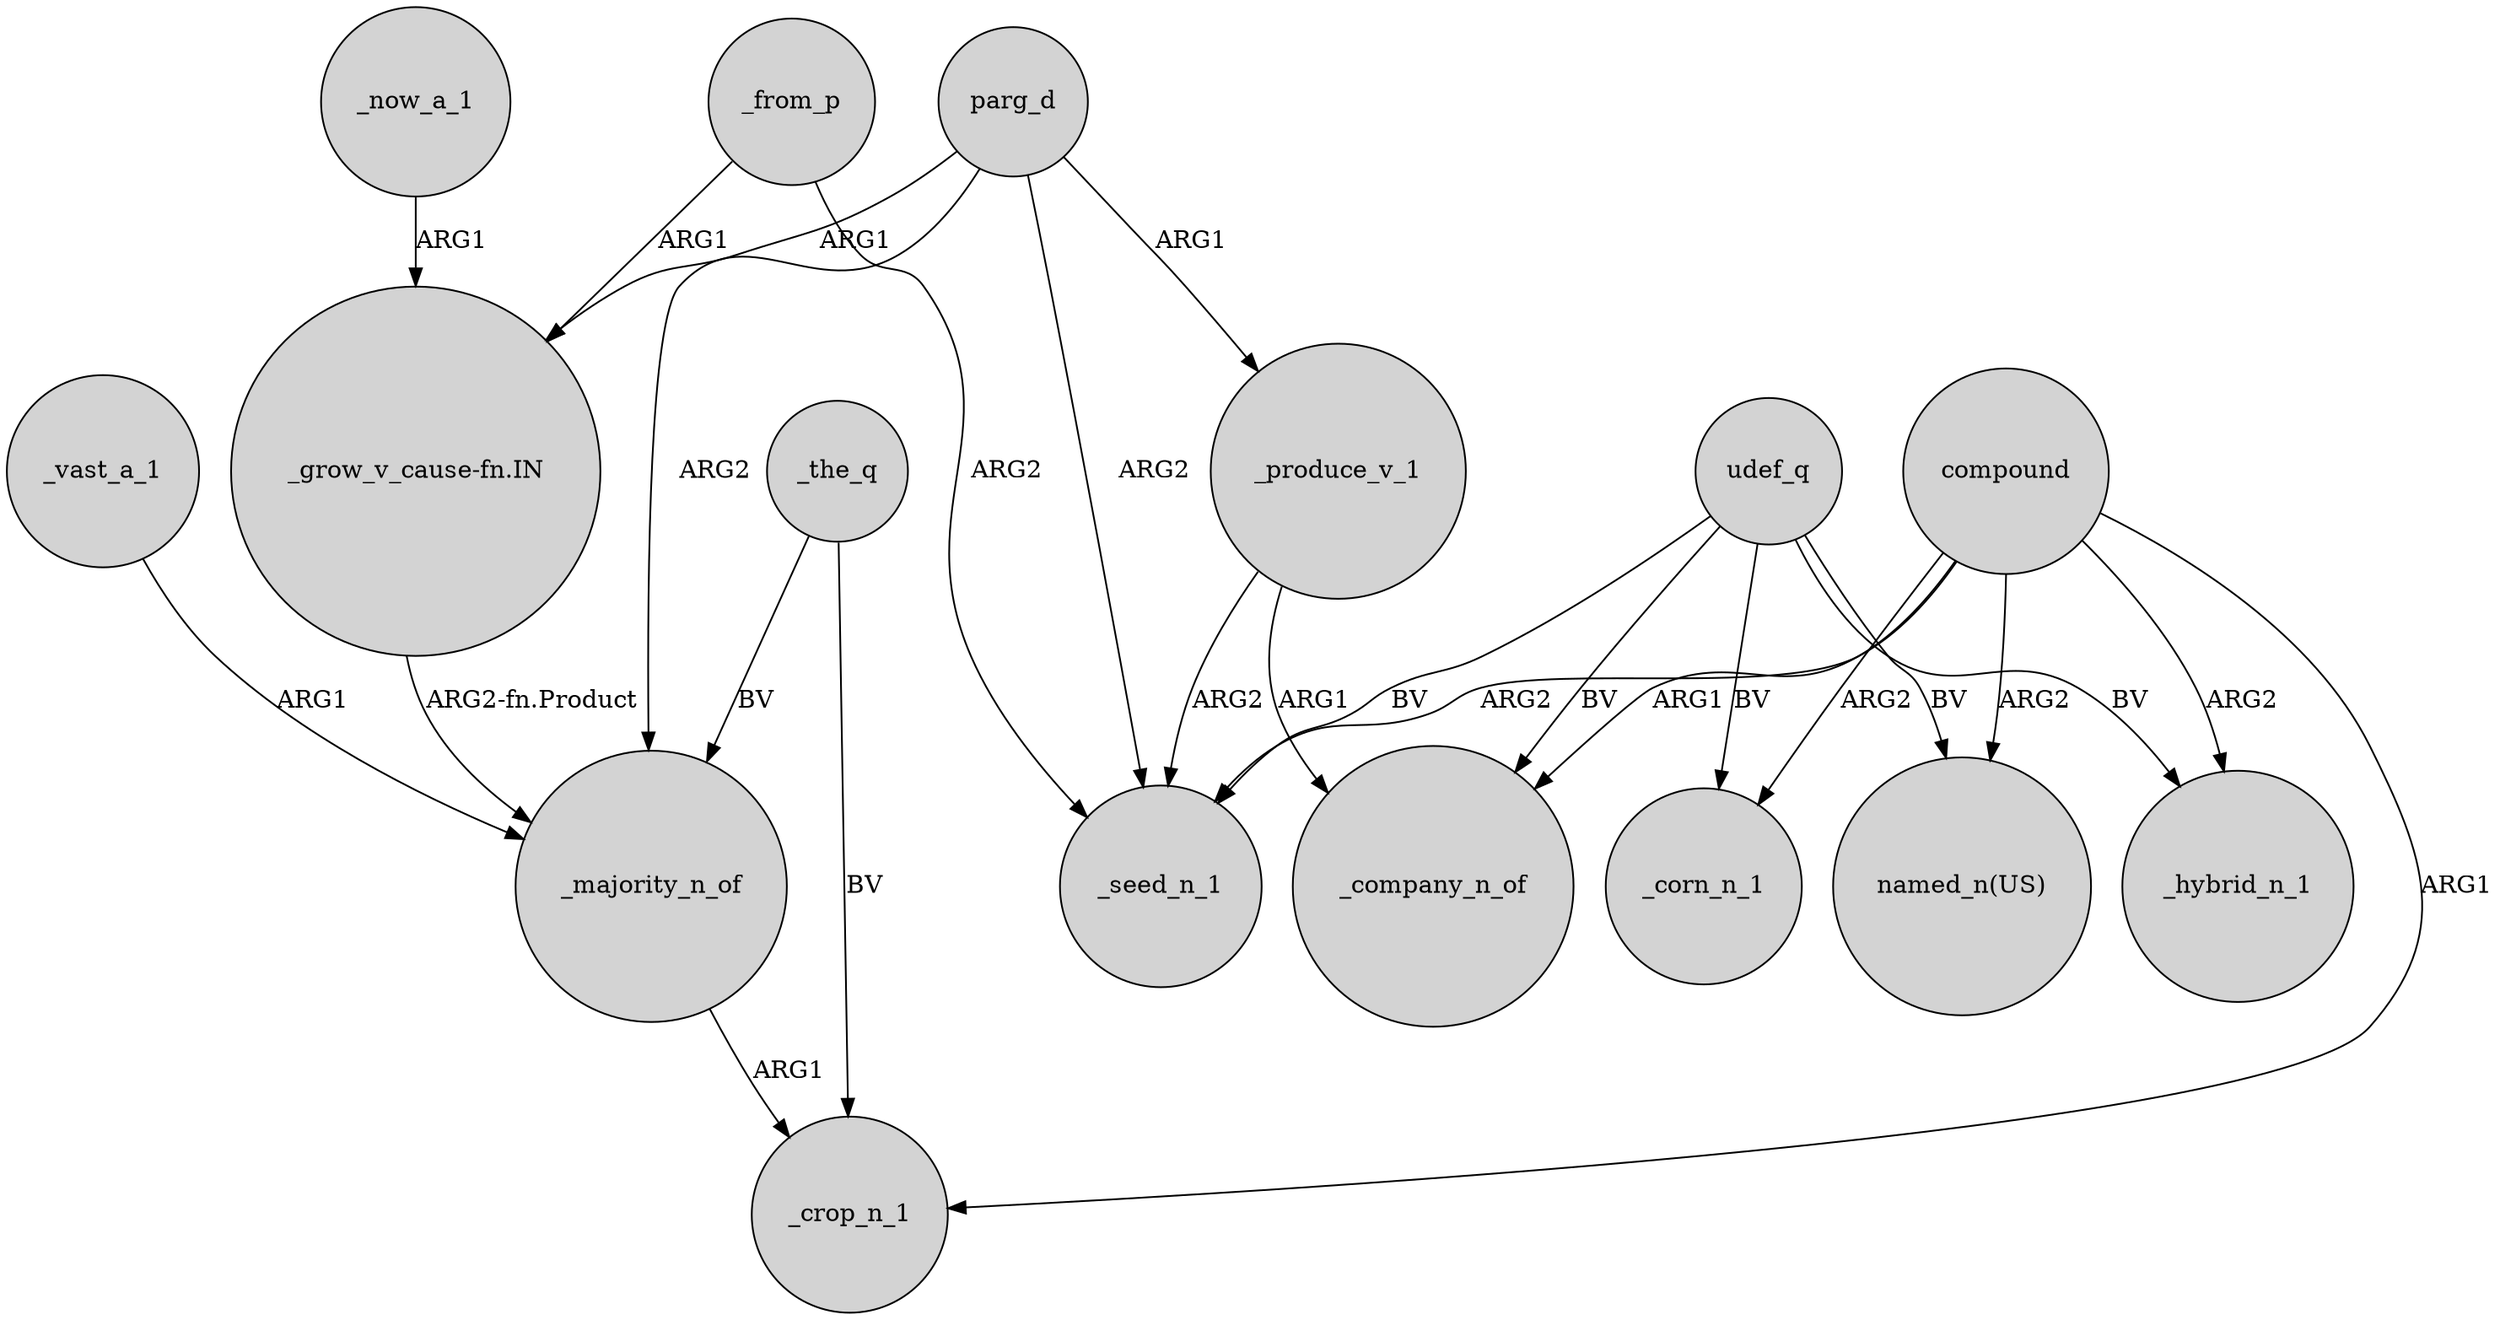 digraph {
	node [shape=circle style=filled]
	_the_q -> _crop_n_1 [label=BV]
	udef_q -> "named_n(US)" [label=BV]
	_from_p -> _seed_n_1 [label=ARG2]
	udef_q -> _seed_n_1 [label=BV]
	_the_q -> _majority_n_of [label=BV]
	compound -> _crop_n_1 [label=ARG1]
	_majority_n_of -> _crop_n_1 [label=ARG1]
	compound -> "named_n(US)" [label=ARG2]
	compound -> _hybrid_n_1 [label=ARG2]
	_now_a_1 -> "_grow_v_cause-fn.IN" [label=ARG1]
	_vast_a_1 -> _majority_n_of [label=ARG1]
	parg_d -> _produce_v_1 [label=ARG1]
	compound -> _company_n_of [label=ARG1]
	"_grow_v_cause-fn.IN" -> _majority_n_of [label="ARG2-fn.Product"]
	_from_p -> "_grow_v_cause-fn.IN" [label=ARG1]
	parg_d -> _seed_n_1 [label=ARG2]
	_produce_v_1 -> _seed_n_1 [label=ARG2]
	udef_q -> _corn_n_1 [label=BV]
	udef_q -> _hybrid_n_1 [label=BV]
	parg_d -> "_grow_v_cause-fn.IN" [label=ARG1]
	compound -> _seed_n_1 [label=ARG2]
	parg_d -> _majority_n_of [label=ARG2]
	udef_q -> _company_n_of [label=BV]
	_produce_v_1 -> _company_n_of [label=ARG1]
	compound -> _corn_n_1 [label=ARG2]
}
